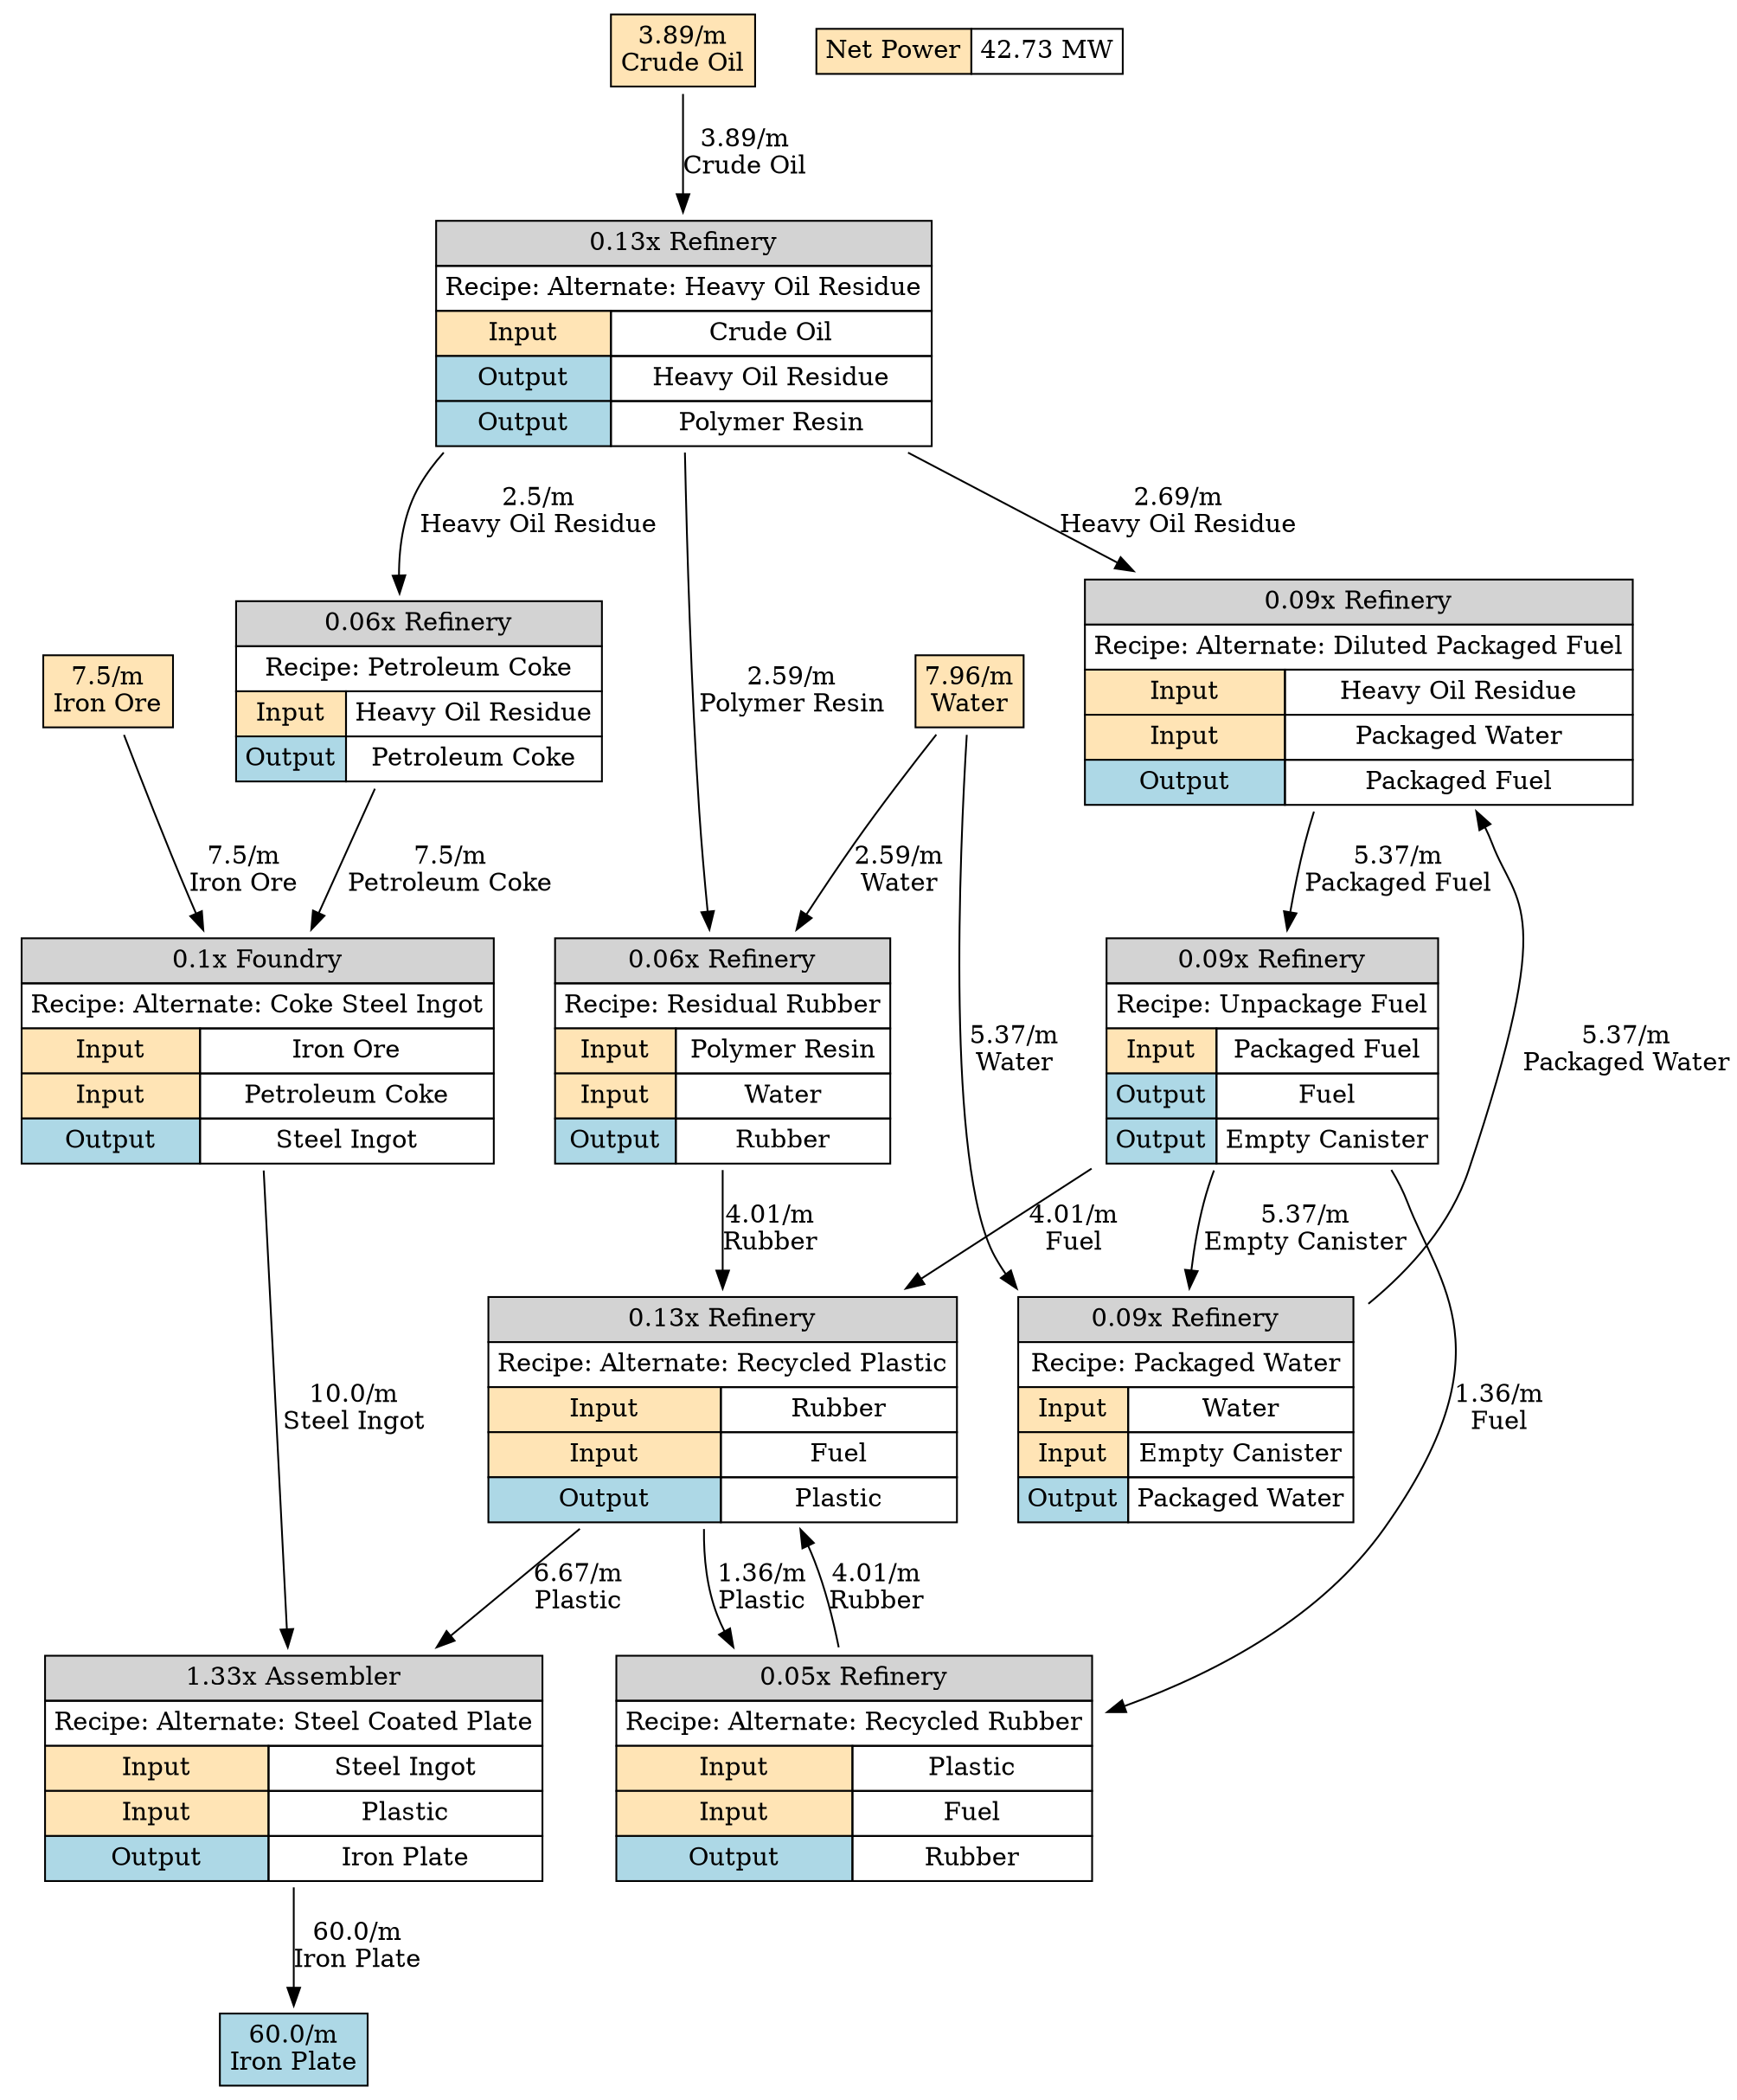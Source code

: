 digraph structs {
	node [shape=record]
	"item-iron-plate" [label=<<TABLE BORDER="0" CELLBORDER="1" CELLSPACING="0" CELLPADDING="4"><TR><TD COLSPAN="2" BGCOLOR="lightblue">60.0/m<BR/>Iron Plate</TD></TR></TABLE>> shape=plaintext]
	"resource-water" [label=<<TABLE BORDER="0" CELLBORDER="1" CELLSPACING="0" CELLPADDING="4"><TR><TD COLSPAN="2" BGCOLOR="moccasin">7.96/m<BR/>Water</TD></TR></TABLE>> shape=plaintext]
	"resource-iron-ore" [label=<<TABLE BORDER="0" CELLBORDER="1" CELLSPACING="0" CELLPADDING="4"><TR><TD COLSPAN="2" BGCOLOR="moccasin">7.5/m<BR/>Iron Ore</TD></TR></TABLE>> shape=plaintext]
	"resource-crude-oil" [label=<<TABLE BORDER="0" CELLBORDER="1" CELLSPACING="0" CELLPADDING="4"><TR><TD COLSPAN="2" BGCOLOR="moccasin">3.89/m<BR/>Crude Oil</TD></TR></TABLE>> shape=plaintext]
	"recipe-petroleum-coke" [label=<<TABLE BORDER="0" CELLBORDER="1" CELLSPACING="0" CELLPADDING="4"><TR><TD COLSPAN="2" BGCOLOR="lightgray">0.06x Refinery</TD></TR><TR><TD COLSPAN="2">Recipe: Petroleum Coke</TD></TR><TR><TD BGCOLOR="moccasin">Input</TD><TD>Heavy Oil Residue</TD></TR><TR><TD BGCOLOR="lightblue">Output</TD><TD>Petroleum Coke</TD></TR></TABLE>> shape=plaintext]
	"recipe-residual-rubber" [label=<<TABLE BORDER="0" CELLBORDER="1" CELLSPACING="0" CELLPADDING="4"><TR><TD COLSPAN="2" BGCOLOR="lightgray">0.06x Refinery</TD></TR><TR><TD COLSPAN="2">Recipe: Residual Rubber</TD></TR><TR><TD BGCOLOR="moccasin">Input</TD><TD>Polymer Resin</TD></TR><TR><TD BGCOLOR="moccasin">Input</TD><TD>Water</TD></TR><TR><TD BGCOLOR="lightblue">Output</TD><TD>Rubber</TD></TR></TABLE>> shape=plaintext]
	"recipe-alternate-coke-steel-ingot" [label=<<TABLE BORDER="0" CELLBORDER="1" CELLSPACING="0" CELLPADDING="4"><TR><TD COLSPAN="2" BGCOLOR="lightgray">0.1x Foundry</TD></TR><TR><TD COLSPAN="2">Recipe: Alternate: Coke Steel Ingot</TD></TR><TR><TD BGCOLOR="moccasin">Input</TD><TD>Iron Ore</TD></TR><TR><TD BGCOLOR="moccasin">Input</TD><TD>Petroleum Coke</TD></TR><TR><TD BGCOLOR="lightblue">Output</TD><TD>Steel Ingot</TD></TR></TABLE>> shape=plaintext]
	"recipe-alternate-diluted-packaged-fuel" [label=<<TABLE BORDER="0" CELLBORDER="1" CELLSPACING="0" CELLPADDING="4"><TR><TD COLSPAN="2" BGCOLOR="lightgray">0.09x Refinery</TD></TR><TR><TD COLSPAN="2">Recipe: Alternate: Diluted Packaged Fuel</TD></TR><TR><TD BGCOLOR="moccasin">Input</TD><TD>Heavy Oil Residue</TD></TR><TR><TD BGCOLOR="moccasin">Input</TD><TD>Packaged Water</TD></TR><TR><TD BGCOLOR="lightblue">Output</TD><TD>Packaged Fuel</TD></TR></TABLE>> shape=plaintext]
	"recipe-alternate-heavy-oil-residue" [label=<<TABLE BORDER="0" CELLBORDER="1" CELLSPACING="0" CELLPADDING="4"><TR><TD COLSPAN="2" BGCOLOR="lightgray">0.13x Refinery</TD></TR><TR><TD COLSPAN="2">Recipe: Alternate: Heavy Oil Residue</TD></TR><TR><TD BGCOLOR="moccasin">Input</TD><TD>Crude Oil</TD></TR><TR><TD BGCOLOR="lightblue">Output</TD><TD>Heavy Oil Residue</TD></TR><TR><TD BGCOLOR="lightblue">Output</TD><TD>Polymer Resin</TD></TR></TABLE>> shape=plaintext]
	"recipe-alternate-recycled-rubber" [label=<<TABLE BORDER="0" CELLBORDER="1" CELLSPACING="0" CELLPADDING="4"><TR><TD COLSPAN="2" BGCOLOR="lightgray">0.05x Refinery</TD></TR><TR><TD COLSPAN="2">Recipe: Alternate: Recycled Rubber</TD></TR><TR><TD BGCOLOR="moccasin">Input</TD><TD>Plastic</TD></TR><TR><TD BGCOLOR="moccasin">Input</TD><TD>Fuel</TD></TR><TR><TD BGCOLOR="lightblue">Output</TD><TD>Rubber</TD></TR></TABLE>> shape=plaintext]
	"recipe-alternate-steel-coated-plate" [label=<<TABLE BORDER="0" CELLBORDER="1" CELLSPACING="0" CELLPADDING="4"><TR><TD COLSPAN="2" BGCOLOR="lightgray">1.33x Assembler</TD></TR><TR><TD COLSPAN="2">Recipe: Alternate: Steel Coated Plate</TD></TR><TR><TD BGCOLOR="moccasin">Input</TD><TD>Steel Ingot</TD></TR><TR><TD BGCOLOR="moccasin">Input</TD><TD>Plastic</TD></TR><TR><TD BGCOLOR="lightblue">Output</TD><TD>Iron Plate</TD></TR></TABLE>> shape=plaintext]
	"recipe-alternate-recycled-plastic" [label=<<TABLE BORDER="0" CELLBORDER="1" CELLSPACING="0" CELLPADDING="4"><TR><TD COLSPAN="2" BGCOLOR="lightgray">0.13x Refinery</TD></TR><TR><TD COLSPAN="2">Recipe: Alternate: Recycled Plastic</TD></TR><TR><TD BGCOLOR="moccasin">Input</TD><TD>Rubber</TD></TR><TR><TD BGCOLOR="moccasin">Input</TD><TD>Fuel</TD></TR><TR><TD BGCOLOR="lightblue">Output</TD><TD>Plastic</TD></TR></TABLE>> shape=plaintext]
	"recipe-unpackage-fuel" [label=<<TABLE BORDER="0" CELLBORDER="1" CELLSPACING="0" CELLPADDING="4"><TR><TD COLSPAN="2" BGCOLOR="lightgray">0.09x Refinery</TD></TR><TR><TD COLSPAN="2">Recipe: Unpackage Fuel</TD></TR><TR><TD BGCOLOR="moccasin">Input</TD><TD>Packaged Fuel</TD></TR><TR><TD BGCOLOR="lightblue">Output</TD><TD>Fuel</TD></TR><TR><TD BGCOLOR="lightblue">Output</TD><TD>Empty Canister</TD></TR></TABLE>> shape=plaintext]
	"recipe-packaged-water" [label=<<TABLE BORDER="0" CELLBORDER="1" CELLSPACING="0" CELLPADDING="4"><TR><TD COLSPAN="2" BGCOLOR="lightgray">0.09x Refinery</TD></TR><TR><TD COLSPAN="2">Recipe: Packaged Water</TD></TR><TR><TD BGCOLOR="moccasin">Input</TD><TD>Water</TD></TR><TR><TD BGCOLOR="moccasin">Input</TD><TD>Empty Canister</TD></TR><TR><TD BGCOLOR="lightblue">Output</TD><TD>Packaged Water</TD></TR></TABLE>> shape=plaintext]
	power [label=<<TABLE BORDER="0" CELLBORDER="1" CELLSPACING="0" CELLPADDING="4"><TR><TD COLSPAN="2" BGCOLOR="moccasin">Net Power</TD><TD>42.73 MW</TD></TR></TABLE>> shape=plaintext]
	"resource-water" -> "recipe-residual-rubber" [label="2.59/m
Water"]
	"resource-water" -> "recipe-packaged-water" [label="5.37/m
Water"]
	"resource-iron-ore" -> "recipe-alternate-coke-steel-ingot" [label="7.5/m
Iron Ore"]
	"resource-crude-oil" -> "recipe-alternate-heavy-oil-residue" [label="3.89/m
Crude Oil"]
	"recipe-petroleum-coke" -> "recipe-alternate-coke-steel-ingot" [label="7.5/m
Petroleum Coke"]
	"recipe-residual-rubber" -> "recipe-alternate-recycled-plastic" [label="4.01/m
Rubber"]
	"recipe-alternate-recycled-rubber" -> "recipe-alternate-recycled-plastic" [label="4.01/m
Rubber"]
	"recipe-alternate-coke-steel-ingot" -> "recipe-alternate-steel-coated-plate" [label="10.0/m
Steel Ingot"]
	"recipe-alternate-diluted-packaged-fuel" -> "recipe-unpackage-fuel" [label="5.37/m
Packaged Fuel"]
	"recipe-alternate-heavy-oil-residue" -> "recipe-petroleum-coke" [label="2.5/m
Heavy Oil Residue"]
	"recipe-alternate-heavy-oil-residue" -> "recipe-alternate-diluted-packaged-fuel" [label="2.69/m
Heavy Oil Residue"]
	"recipe-alternate-heavy-oil-residue" -> "recipe-residual-rubber" [label="2.59/m
Polymer Resin"]
	"recipe-alternate-steel-coated-plate" -> "item-iron-plate" [label="60.0/m
Iron Plate"]
	"recipe-alternate-recycled-plastic" -> "recipe-alternate-recycled-rubber" [label="1.36/m
Plastic"]
	"recipe-alternate-recycled-plastic" -> "recipe-alternate-steel-coated-plate" [label="6.67/m
Plastic"]
	"recipe-unpackage-fuel" -> "recipe-alternate-recycled-rubber" [label="1.36/m
Fuel"]
	"recipe-unpackage-fuel" -> "recipe-alternate-recycled-plastic" [label="4.01/m
Fuel"]
	"recipe-unpackage-fuel" -> "recipe-packaged-water" [label="5.37/m
Empty Canister"]
	"recipe-packaged-water" -> "recipe-alternate-diluted-packaged-fuel" [label="5.37/m
Packaged Water"]
}
